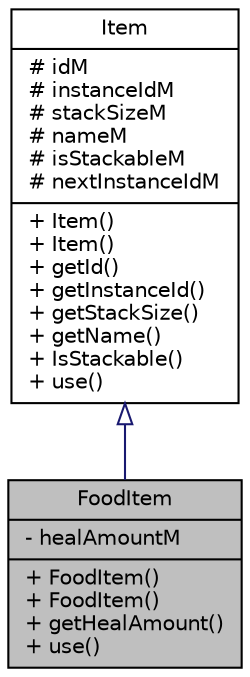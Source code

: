 digraph "FoodItem"
{
 // LATEX_PDF_SIZE
  edge [fontname="Helvetica",fontsize="10",labelfontname="Helvetica",labelfontsize="10"];
  node [fontname="Helvetica",fontsize="10",shape=record];
  Node1 [label="{FoodItem\n|- healAmountM\l|+ FoodItem()\l+ FoodItem()\l+ getHealAmount()\l+ use()\l}",height=0.2,width=0.4,color="black", fillcolor="grey75", style="filled", fontcolor="black",tooltip="Represents an item that can be eaten."];
  Node2 -> Node1 [dir="back",color="midnightblue",fontsize="10",style="solid",arrowtail="onormal",fontname="Helvetica"];
  Node2 [label="{Item\n|# idM\l# instanceIdM\l# stackSizeM\l# nameM\l# isStackableM\l# nextInstanceIdM\l|+ Item()\l+ Item()\l+ getId()\l+ getInstanceId()\l+ getStackSize()\l+ getName()\l+ IsStackable()\l+ use()\l}",height=0.2,width=0.4,color="black", fillcolor="white", style="filled",URL="$classItem.html",tooltip="Base class for items."];
}
